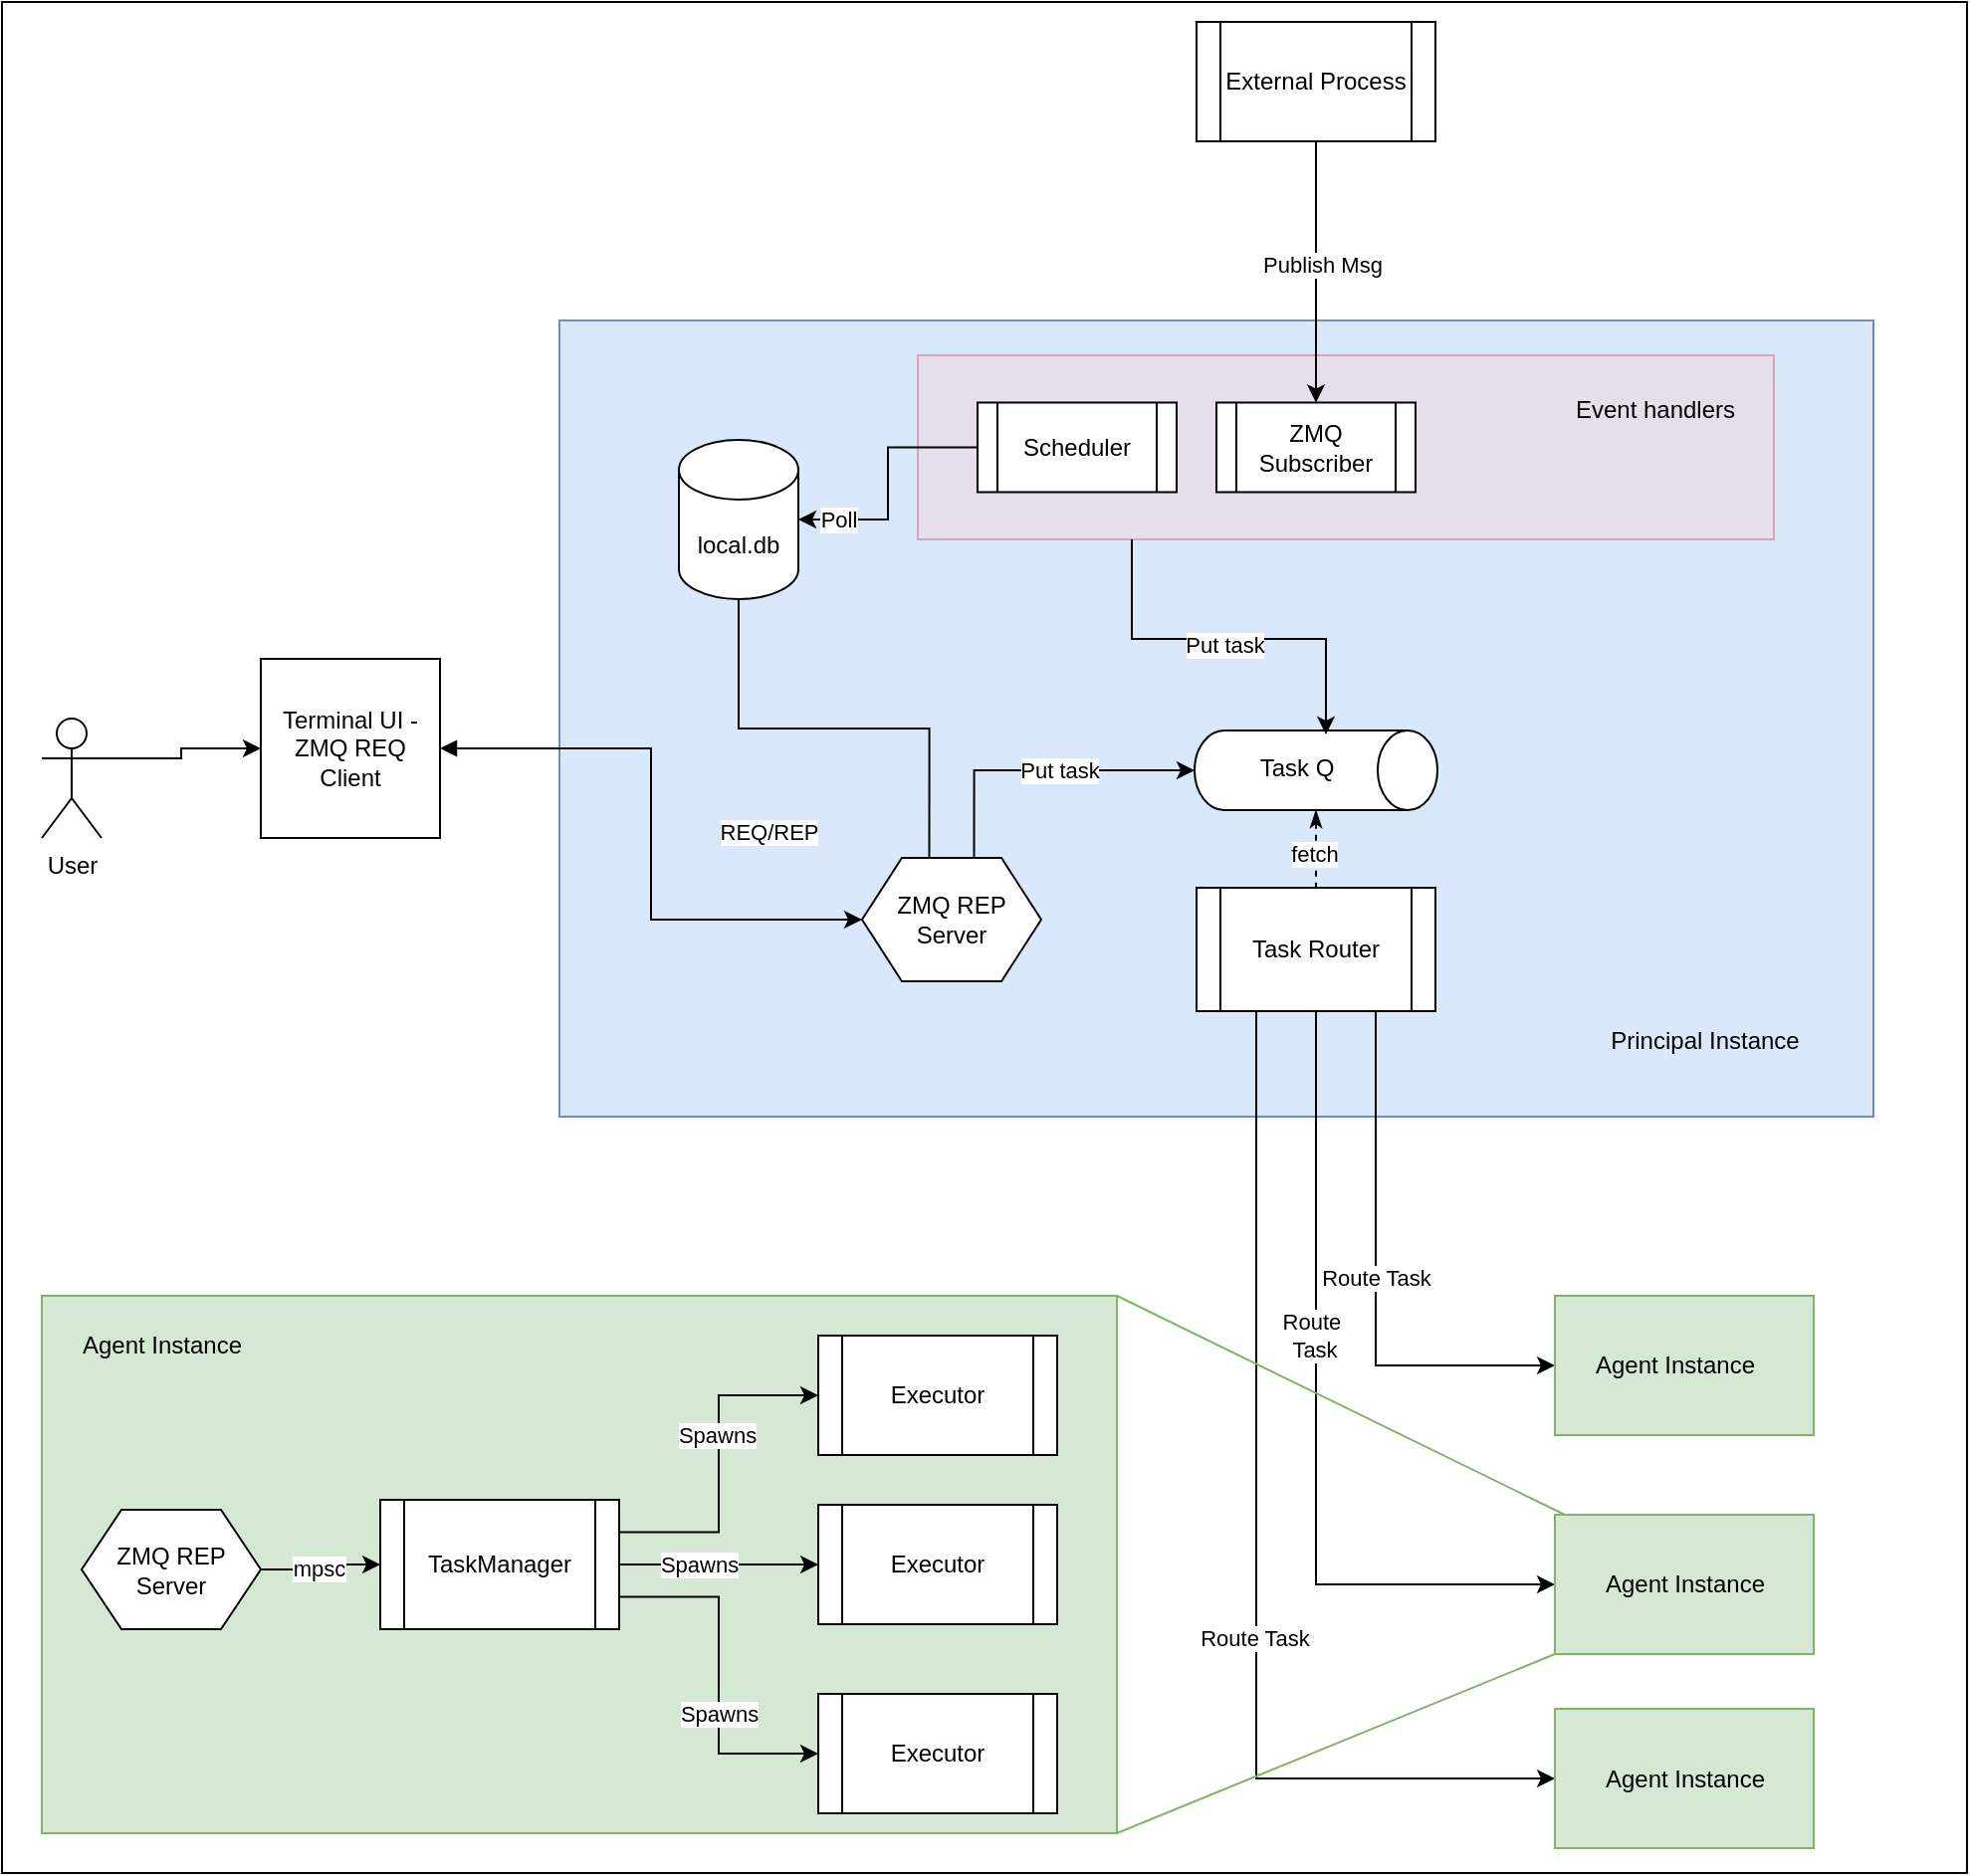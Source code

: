 <mxfile version="24.7.16">
  <diagram name="Page-1" id="i2lvcuTBgYAlCcFUpmUH">
    <mxGraphModel dx="2724" dy="1043" grid="1" gridSize="10" guides="1" tooltips="1" connect="1" arrows="1" fold="1" page="1" pageScale="1" pageWidth="827" pageHeight="1169" math="0" shadow="0">
      <root>
        <mxCell id="0" />
        <mxCell id="1" parent="0" />
        <mxCell id="IYykLfQ93kb5P3nA4hAD-53" value="" style="rounded=0;whiteSpace=wrap;html=1;align=right;shadow=0;" parent="1" vertex="1">
          <mxGeometry x="-160" y="10" width="987" height="940" as="geometry" />
        </mxCell>
        <mxCell id="4t-yZNYD0nhIyF8x1905-20" value="" style="rounded=0;whiteSpace=wrap;html=1;align=right;fillColor=#dae8fc;strokeColor=#6c8ebf;" parent="1" vertex="1">
          <mxGeometry x="120" y="170" width="660" height="400" as="geometry" />
        </mxCell>
        <mxCell id="18Nl1qrT3UZL-pZvGrFC-13" value="" style="rounded=0;whiteSpace=wrap;html=1;align=right;fillColor=#f8cecc;strokeColor=#b85450;opacity=40;" vertex="1" parent="1">
          <mxGeometry x="300" y="187.5" width="430" height="92.5" as="geometry" />
        </mxCell>
        <mxCell id="4t-yZNYD0nhIyF8x1905-32" value="" style="rounded=0;whiteSpace=wrap;html=1;align=right;fillColor=#d5e8d4;strokeColor=#82b366;" parent="1" vertex="1">
          <mxGeometry x="-140" y="660" width="540" height="270" as="geometry" />
        </mxCell>
        <mxCell id="4t-yZNYD0nhIyF8x1905-31" style="edgeStyle=orthogonalEdgeStyle;rounded=0;orthogonalLoop=1;jettySize=auto;html=1;exitX=1;exitY=0.333;exitDx=0;exitDy=0;exitPerimeter=0;entryX=0;entryY=0.5;entryDx=0;entryDy=0;" parent="1" source="4t-yZNYD0nhIyF8x1905-1" target="4t-yZNYD0nhIyF8x1905-4" edge="1">
          <mxGeometry relative="1" as="geometry" />
        </mxCell>
        <mxCell id="4t-yZNYD0nhIyF8x1905-1" value="User" style="shape=umlActor;verticalLabelPosition=bottom;verticalAlign=top;html=1;outlineConnect=0;" parent="1" vertex="1">
          <mxGeometry x="-140" y="370" width="30" height="60" as="geometry" />
        </mxCell>
        <mxCell id="4t-yZNYD0nhIyF8x1905-3" value="local.db" style="shape=cylinder3;whiteSpace=wrap;html=1;boundedLbl=1;backgroundOutline=1;size=15;" parent="1" vertex="1">
          <mxGeometry x="180" y="230" width="60" height="80" as="geometry" />
        </mxCell>
        <mxCell id="IYykLfQ93kb5P3nA4hAD-36" style="edgeStyle=orthogonalEdgeStyle;rounded=0;orthogonalLoop=1;jettySize=auto;html=1;exitX=1;exitY=0.5;exitDx=0;exitDy=0;entryX=0;entryY=0.5;entryDx=0;entryDy=0;startArrow=block;startFill=1;" parent="1" source="4t-yZNYD0nhIyF8x1905-4" target="IYykLfQ93kb5P3nA4hAD-32" edge="1">
          <mxGeometry relative="1" as="geometry" />
        </mxCell>
        <mxCell id="IYykLfQ93kb5P3nA4hAD-37" value="REQ/REP" style="edgeLabel;html=1;align=center;verticalAlign=middle;resizable=0;points=[];" parent="IYykLfQ93kb5P3nA4hAD-36" vertex="1" connectable="0">
          <mxGeometry x="-0.017" y="1" relative="1" as="geometry">
            <mxPoint x="58" y="1" as="offset" />
          </mxGeometry>
        </mxCell>
        <mxCell id="4t-yZNYD0nhIyF8x1905-4" value="Terminal UI - ZMQ REQ Client" style="whiteSpace=wrap;html=1;aspect=fixed;" parent="1" vertex="1">
          <mxGeometry x="-30" y="340" width="90" height="90" as="geometry" />
        </mxCell>
        <mxCell id="4t-yZNYD0nhIyF8x1905-25" style="edgeStyle=orthogonalEdgeStyle;rounded=0;orthogonalLoop=1;jettySize=auto;html=1;exitX=0.5;exitY=1;exitDx=0;exitDy=0;entryX=0.5;entryY=0;entryDx=0;entryDy=0;" parent="1" source="4t-yZNYD0nhIyF8x1905-24" target="18Nl1qrT3UZL-pZvGrFC-12" edge="1">
          <mxGeometry relative="1" as="geometry">
            <mxPoint x="460" y="150" as="targetPoint" />
          </mxGeometry>
        </mxCell>
        <mxCell id="4t-yZNYD0nhIyF8x1905-26" value="Publish Msg" style="edgeLabel;html=1;align=center;verticalAlign=middle;resizable=0;points=[];" parent="4t-yZNYD0nhIyF8x1905-25" vertex="1" connectable="0">
          <mxGeometry x="-0.058" y="3" relative="1" as="geometry">
            <mxPoint as="offset" />
          </mxGeometry>
        </mxCell>
        <mxCell id="4t-yZNYD0nhIyF8x1905-24" value="External Process" style="shape=process;whiteSpace=wrap;html=1;backgroundOutline=1;" parent="1" vertex="1">
          <mxGeometry x="440" y="20" width="120" height="60" as="geometry" />
        </mxCell>
        <mxCell id="4t-yZNYD0nhIyF8x1905-29" value="Principal Instance" style="text;html=1;align=center;verticalAlign=middle;resizable=0;points=[];autosize=1;strokeColor=none;fillColor=none;" parent="1" vertex="1">
          <mxGeometry x="635" y="517" width="120" height="30" as="geometry" />
        </mxCell>
        <mxCell id="4t-yZNYD0nhIyF8x1905-34" value="Spawns" style="edgeStyle=orthogonalEdgeStyle;rounded=0;orthogonalLoop=1;jettySize=auto;html=1;" parent="1" edge="1">
          <mxGeometry relative="1" as="geometry">
            <mxPoint x="620" y="815" as="targetPoint" />
          </mxGeometry>
        </mxCell>
        <mxCell id="4t-yZNYD0nhIyF8x1905-39" style="edgeStyle=orthogonalEdgeStyle;rounded=0;orthogonalLoop=1;jettySize=auto;html=1;exitX=0.5;exitY=1;exitDx=0;exitDy=0;" parent="1" edge="1">
          <mxGeometry relative="1" as="geometry">
            <mxPoint x="450" y="720" as="sourcePoint" />
          </mxGeometry>
        </mxCell>
        <mxCell id="4t-yZNYD0nhIyF8x1905-43" value="Agent Instance" style="text;html=1;align=center;verticalAlign=middle;resizable=0;points=[];autosize=1;strokeColor=none;fillColor=none;" parent="1" vertex="1">
          <mxGeometry x="-130" y="670" width="100" height="30" as="geometry" />
        </mxCell>
        <mxCell id="IYykLfQ93kb5P3nA4hAD-15" style="edgeStyle=orthogonalEdgeStyle;rounded=0;orthogonalLoop=1;jettySize=auto;html=1;exitX=1;exitY=0.5;exitDx=0;exitDy=0;entryX=0;entryY=0.5;entryDx=0;entryDy=0;" parent="1" source="IYykLfQ93kb5P3nA4hAD-10" target="IYykLfQ93kb5P3nA4hAD-11" edge="1">
          <mxGeometry relative="1" as="geometry" />
        </mxCell>
        <mxCell id="IYykLfQ93kb5P3nA4hAD-16" value="Spawns" style="edgeLabel;html=1;align=center;verticalAlign=middle;resizable=0;points=[];" parent="IYykLfQ93kb5P3nA4hAD-15" vertex="1" connectable="0">
          <mxGeometry x="-0.3" relative="1" as="geometry">
            <mxPoint x="5" as="offset" />
          </mxGeometry>
        </mxCell>
        <mxCell id="IYykLfQ93kb5P3nA4hAD-17" style="edgeStyle=orthogonalEdgeStyle;rounded=0;orthogonalLoop=1;jettySize=auto;html=1;exitX=1;exitY=0.25;exitDx=0;exitDy=0;entryX=0;entryY=0.5;entryDx=0;entryDy=0;" parent="1" source="IYykLfQ93kb5P3nA4hAD-10" target="IYykLfQ93kb5P3nA4hAD-14" edge="1">
          <mxGeometry relative="1" as="geometry" />
        </mxCell>
        <mxCell id="IYykLfQ93kb5P3nA4hAD-18" value="Spawns" style="edgeLabel;html=1;align=center;verticalAlign=middle;resizable=0;points=[];" parent="IYykLfQ93kb5P3nA4hAD-17" vertex="1" connectable="0">
          <mxGeometry x="0.171" y="1" relative="1" as="geometry">
            <mxPoint as="offset" />
          </mxGeometry>
        </mxCell>
        <mxCell id="IYykLfQ93kb5P3nA4hAD-19" style="edgeStyle=orthogonalEdgeStyle;rounded=0;orthogonalLoop=1;jettySize=auto;html=1;exitX=1;exitY=0.75;exitDx=0;exitDy=0;entryX=0;entryY=0.5;entryDx=0;entryDy=0;" parent="1" source="IYykLfQ93kb5P3nA4hAD-10" target="IYykLfQ93kb5P3nA4hAD-13" edge="1">
          <mxGeometry relative="1" as="geometry" />
        </mxCell>
        <mxCell id="IYykLfQ93kb5P3nA4hAD-20" value="Spawns" style="edgeLabel;html=1;align=center;verticalAlign=middle;resizable=0;points=[];" parent="IYykLfQ93kb5P3nA4hAD-19" vertex="1" connectable="0">
          <mxGeometry x="0.217" relative="1" as="geometry">
            <mxPoint as="offset" />
          </mxGeometry>
        </mxCell>
        <mxCell id="IYykLfQ93kb5P3nA4hAD-10" value="TaskManager" style="shape=process;whiteSpace=wrap;html=1;backgroundOutline=1;" parent="1" vertex="1">
          <mxGeometry x="30" y="762.5" width="120" height="65" as="geometry" />
        </mxCell>
        <mxCell id="IYykLfQ93kb5P3nA4hAD-11" value="Executor" style="shape=process;whiteSpace=wrap;html=1;backgroundOutline=1;" parent="1" vertex="1">
          <mxGeometry x="250" y="765" width="120" height="60" as="geometry" />
        </mxCell>
        <mxCell id="IYykLfQ93kb5P3nA4hAD-13" value="Executor" style="shape=process;whiteSpace=wrap;html=1;backgroundOutline=1;" parent="1" vertex="1">
          <mxGeometry x="250" y="860" width="120" height="60" as="geometry" />
        </mxCell>
        <mxCell id="IYykLfQ93kb5P3nA4hAD-14" value="Executor" style="shape=process;whiteSpace=wrap;html=1;backgroundOutline=1;" parent="1" vertex="1">
          <mxGeometry x="250" y="680" width="120" height="60" as="geometry" />
        </mxCell>
        <mxCell id="IYykLfQ93kb5P3nA4hAD-32" value="ZMQ REP Server" style="shape=hexagon;perimeter=hexagonPerimeter2;whiteSpace=wrap;html=1;fixedSize=1;" parent="1" vertex="1">
          <mxGeometry x="272" y="440" width="90" height="62" as="geometry" />
        </mxCell>
        <mxCell id="IYykLfQ93kb5P3nA4hAD-40" style="edgeStyle=orthogonalEdgeStyle;rounded=0;orthogonalLoop=1;jettySize=auto;html=1;exitX=1;exitY=0.5;exitDx=0;exitDy=0;entryX=0;entryY=0.5;entryDx=0;entryDy=0;" parent="1" source="IYykLfQ93kb5P3nA4hAD-39" target="IYykLfQ93kb5P3nA4hAD-10" edge="1">
          <mxGeometry relative="1" as="geometry" />
        </mxCell>
        <mxCell id="IYykLfQ93kb5P3nA4hAD-41" value="mpsc" style="edgeLabel;html=1;align=center;verticalAlign=middle;resizable=0;points=[];" parent="IYykLfQ93kb5P3nA4hAD-40" vertex="1" connectable="0">
          <mxGeometry x="-0.067" y="1" relative="1" as="geometry">
            <mxPoint as="offset" />
          </mxGeometry>
        </mxCell>
        <mxCell id="IYykLfQ93kb5P3nA4hAD-39" value="ZMQ REP Server" style="shape=hexagon;perimeter=hexagonPerimeter2;whiteSpace=wrap;html=1;fixedSize=1;" parent="1" vertex="1">
          <mxGeometry x="-120" y="767.5" width="90" height="60" as="geometry" />
        </mxCell>
        <mxCell id="18Nl1qrT3UZL-pZvGrFC-4" style="edgeStyle=orthogonalEdgeStyle;rounded=0;orthogonalLoop=1;jettySize=auto;html=1;exitX=1;exitY=0.5;exitDx=0;exitDy=0;exitPerimeter=0;entryX=0.5;entryY=0;entryDx=0;entryDy=0;endArrow=none;endFill=0;startArrow=classicThin;startFill=1;dashed=1;" edge="1" parent="1" source="18Nl1qrT3UZL-pZvGrFC-1" target="18Nl1qrT3UZL-pZvGrFC-2">
          <mxGeometry relative="1" as="geometry" />
        </mxCell>
        <mxCell id="18Nl1qrT3UZL-pZvGrFC-5" value="fetch" style="edgeLabel;html=1;align=center;verticalAlign=middle;resizable=0;points=[];" vertex="1" connectable="0" parent="18Nl1qrT3UZL-pZvGrFC-4">
          <mxGeometry x="0.1" y="-1" relative="1" as="geometry">
            <mxPoint as="offset" />
          </mxGeometry>
        </mxCell>
        <mxCell id="18Nl1qrT3UZL-pZvGrFC-1" value="" style="shape=cylinder3;whiteSpace=wrap;html=1;boundedLbl=1;backgroundOutline=1;size=15;rotation=90;" vertex="1" parent="1">
          <mxGeometry x="480" y="335" width="40" height="122" as="geometry" />
        </mxCell>
        <mxCell id="18Nl1qrT3UZL-pZvGrFC-30" value="Route Task" style="edgeStyle=orthogonalEdgeStyle;rounded=0;orthogonalLoop=1;jettySize=auto;html=1;exitX=0.75;exitY=1;exitDx=0;exitDy=0;entryX=0;entryY=0.5;entryDx=0;entryDy=0;" edge="1" parent="1" source="18Nl1qrT3UZL-pZvGrFC-2" target="18Nl1qrT3UZL-pZvGrFC-17">
          <mxGeometry relative="1" as="geometry" />
        </mxCell>
        <mxCell id="18Nl1qrT3UZL-pZvGrFC-31" style="edgeStyle=orthogonalEdgeStyle;rounded=0;orthogonalLoop=1;jettySize=auto;html=1;exitX=0.5;exitY=1;exitDx=0;exitDy=0;entryX=0;entryY=0.5;entryDx=0;entryDy=0;" edge="1" parent="1" source="18Nl1qrT3UZL-pZvGrFC-2" target="18Nl1qrT3UZL-pZvGrFC-18">
          <mxGeometry relative="1" as="geometry" />
        </mxCell>
        <mxCell id="18Nl1qrT3UZL-pZvGrFC-33" value="Route&amp;nbsp;&lt;div&gt;Task&lt;/div&gt;" style="edgeLabel;html=1;align=center;verticalAlign=middle;resizable=0;points=[];" vertex="1" connectable="0" parent="18Nl1qrT3UZL-pZvGrFC-31">
          <mxGeometry x="-0.201" y="-1" relative="1" as="geometry">
            <mxPoint as="offset" />
          </mxGeometry>
        </mxCell>
        <mxCell id="18Nl1qrT3UZL-pZvGrFC-32" style="edgeStyle=orthogonalEdgeStyle;rounded=0;orthogonalLoop=1;jettySize=auto;html=1;exitX=0.25;exitY=1;exitDx=0;exitDy=0;entryX=0;entryY=0.5;entryDx=0;entryDy=0;" edge="1" parent="1" source="18Nl1qrT3UZL-pZvGrFC-2" target="18Nl1qrT3UZL-pZvGrFC-28">
          <mxGeometry relative="1" as="geometry" />
        </mxCell>
        <mxCell id="18Nl1qrT3UZL-pZvGrFC-34" value="Route Task" style="edgeLabel;html=1;align=center;verticalAlign=middle;resizable=0;points=[];" vertex="1" connectable="0" parent="18Nl1qrT3UZL-pZvGrFC-32">
          <mxGeometry x="0.176" y="-1" relative="1" as="geometry">
            <mxPoint as="offset" />
          </mxGeometry>
        </mxCell>
        <mxCell id="18Nl1qrT3UZL-pZvGrFC-2" value="Task Router" style="shape=process;whiteSpace=wrap;html=1;backgroundOutline=1;" vertex="1" parent="1">
          <mxGeometry x="440" y="455" width="120" height="62" as="geometry" />
        </mxCell>
        <mxCell id="18Nl1qrT3UZL-pZvGrFC-3" value="Task Q" style="text;html=1;align=center;verticalAlign=middle;resizable=0;points=[];autosize=1;strokeColor=none;fillColor=none;" vertex="1" parent="1">
          <mxGeometry x="460" y="380" width="60" height="30" as="geometry" />
        </mxCell>
        <mxCell id="18Nl1qrT3UZL-pZvGrFC-6" style="edgeStyle=orthogonalEdgeStyle;rounded=0;orthogonalLoop=1;jettySize=auto;html=1;exitX=0.625;exitY=0;exitDx=0;exitDy=0;entryX=0.5;entryY=1;entryDx=0;entryDy=0;entryPerimeter=0;" edge="1" parent="1" source="IYykLfQ93kb5P3nA4hAD-32" target="18Nl1qrT3UZL-pZvGrFC-1">
          <mxGeometry relative="1" as="geometry" />
        </mxCell>
        <mxCell id="18Nl1qrT3UZL-pZvGrFC-7" value="Put task" style="edgeLabel;html=1;align=center;verticalAlign=middle;resizable=0;points=[];" vertex="1" connectable="0" parent="18Nl1qrT3UZL-pZvGrFC-6">
          <mxGeometry x="-0.136" y="-2" relative="1" as="geometry">
            <mxPoint x="19" y="-2" as="offset" />
          </mxGeometry>
        </mxCell>
        <mxCell id="18Nl1qrT3UZL-pZvGrFC-10" style="edgeStyle=orthogonalEdgeStyle;rounded=0;orthogonalLoop=1;jettySize=auto;html=1;exitX=0.375;exitY=0;exitDx=0;exitDy=0;entryX=0.5;entryY=1;entryDx=0;entryDy=0;entryPerimeter=0;endArrow=none;endFill=0;" edge="1" parent="1" source="IYykLfQ93kb5P3nA4hAD-32" target="4t-yZNYD0nhIyF8x1905-3">
          <mxGeometry relative="1" as="geometry" />
        </mxCell>
        <mxCell id="18Nl1qrT3UZL-pZvGrFC-35" style="edgeStyle=orthogonalEdgeStyle;rounded=0;orthogonalLoop=1;jettySize=auto;html=1;exitX=0;exitY=0.5;exitDx=0;exitDy=0;" edge="1" parent="1" source="18Nl1qrT3UZL-pZvGrFC-11" target="4t-yZNYD0nhIyF8x1905-3">
          <mxGeometry relative="1" as="geometry" />
        </mxCell>
        <mxCell id="18Nl1qrT3UZL-pZvGrFC-36" value="Poll" style="edgeLabel;html=1;align=center;verticalAlign=middle;resizable=0;points=[];" vertex="1" connectable="0" parent="18Nl1qrT3UZL-pZvGrFC-35">
          <mxGeometry x="0.461" y="-1" relative="1" as="geometry">
            <mxPoint x="-14" y="1" as="offset" />
          </mxGeometry>
        </mxCell>
        <mxCell id="18Nl1qrT3UZL-pZvGrFC-11" value="Scheduler" style="shape=process;whiteSpace=wrap;html=1;backgroundOutline=1;" vertex="1" parent="1">
          <mxGeometry x="330" y="211.25" width="100" height="45" as="geometry" />
        </mxCell>
        <mxCell id="18Nl1qrT3UZL-pZvGrFC-12" value="ZMQ Subscriber" style="shape=process;whiteSpace=wrap;html=1;backgroundOutline=1;" vertex="1" parent="1">
          <mxGeometry x="450" y="211.25" width="100" height="45" as="geometry" />
        </mxCell>
        <mxCell id="18Nl1qrT3UZL-pZvGrFC-14" value="Event handlers" style="text;html=1;align=center;verticalAlign=middle;resizable=0;points=[];autosize=1;strokeColor=none;fillColor=none;" vertex="1" parent="1">
          <mxGeometry x="620" y="200" width="100" height="30" as="geometry" />
        </mxCell>
        <mxCell id="18Nl1qrT3UZL-pZvGrFC-15" style="edgeStyle=orthogonalEdgeStyle;rounded=0;orthogonalLoop=1;jettySize=auto;html=1;exitX=0.25;exitY=1;exitDx=0;exitDy=0;entryX=0.75;entryY=-0.067;entryDx=0;entryDy=0;entryPerimeter=0;" edge="1" parent="1" source="18Nl1qrT3UZL-pZvGrFC-13" target="18Nl1qrT3UZL-pZvGrFC-3">
          <mxGeometry relative="1" as="geometry" />
        </mxCell>
        <mxCell id="18Nl1qrT3UZL-pZvGrFC-16" value="Put task" style="edgeLabel;html=1;align=center;verticalAlign=middle;resizable=0;points=[];" vertex="1" connectable="0" parent="18Nl1qrT3UZL-pZvGrFC-15">
          <mxGeometry x="-0.018" y="-3" relative="1" as="geometry">
            <mxPoint as="offset" />
          </mxGeometry>
        </mxCell>
        <mxCell id="18Nl1qrT3UZL-pZvGrFC-17" value="" style="rounded=0;whiteSpace=wrap;html=1;align=right;fillColor=#d5e8d4;strokeColor=#82b366;" vertex="1" parent="1">
          <mxGeometry x="620" y="660" width="130" height="70" as="geometry" />
        </mxCell>
        <mxCell id="18Nl1qrT3UZL-pZvGrFC-18" value="" style="rounded=0;whiteSpace=wrap;html=1;align=right;fillColor=#d5e8d4;strokeColor=#82b366;" vertex="1" parent="1">
          <mxGeometry x="620" y="770" width="130" height="70" as="geometry" />
        </mxCell>
        <mxCell id="18Nl1qrT3UZL-pZvGrFC-19" value="Agent Instance" style="text;html=1;align=center;verticalAlign=middle;resizable=0;points=[];autosize=1;strokeColor=none;fillColor=none;" vertex="1" parent="1">
          <mxGeometry x="630" y="680" width="100" height="30" as="geometry" />
        </mxCell>
        <mxCell id="18Nl1qrT3UZL-pZvGrFC-20" value="Agent Instance" style="text;html=1;align=center;verticalAlign=middle;resizable=0;points=[];autosize=1;strokeColor=none;fillColor=none;" vertex="1" parent="1">
          <mxGeometry x="635" y="790" width="100" height="30" as="geometry" />
        </mxCell>
        <mxCell id="18Nl1qrT3UZL-pZvGrFC-26" value="" style="endArrow=none;html=1;rounded=0;exitX=1;exitY=1;exitDx=0;exitDy=0;entryX=0;entryY=0;entryDx=0;entryDy=0;fillColor=#d5e8d4;strokeColor=#82b366;" edge="1" parent="1" source="4t-yZNYD0nhIyF8x1905-32">
          <mxGeometry width="50" height="50" relative="1" as="geometry">
            <mxPoint x="435" y="920" as="sourcePoint" />
            <mxPoint x="620" y="840" as="targetPoint" />
          </mxGeometry>
        </mxCell>
        <mxCell id="18Nl1qrT3UZL-pZvGrFC-27" value="" style="endArrow=none;html=1;rounded=0;exitX=1;exitY=0;exitDx=0;exitDy=0;entryX=0;entryY=1;entryDx=0;entryDy=0;fillColor=#d5e8d4;strokeColor=#82b366;" edge="1" parent="1" source="4t-yZNYD0nhIyF8x1905-32">
          <mxGeometry width="50" height="50" relative="1" as="geometry">
            <mxPoint x="440" y="650" as="sourcePoint" />
            <mxPoint x="625" y="770" as="targetPoint" />
          </mxGeometry>
        </mxCell>
        <mxCell id="18Nl1qrT3UZL-pZvGrFC-28" value="" style="rounded=0;whiteSpace=wrap;html=1;align=right;fillColor=#d5e8d4;strokeColor=#82b366;" vertex="1" parent="1">
          <mxGeometry x="620" y="867.5" width="130" height="70" as="geometry" />
        </mxCell>
        <mxCell id="18Nl1qrT3UZL-pZvGrFC-29" value="Agent Instance" style="text;html=1;align=center;verticalAlign=middle;resizable=0;points=[];autosize=1;strokeColor=none;fillColor=none;" vertex="1" parent="1">
          <mxGeometry x="635" y="887.5" width="100" height="30" as="geometry" />
        </mxCell>
      </root>
    </mxGraphModel>
  </diagram>
</mxfile>
